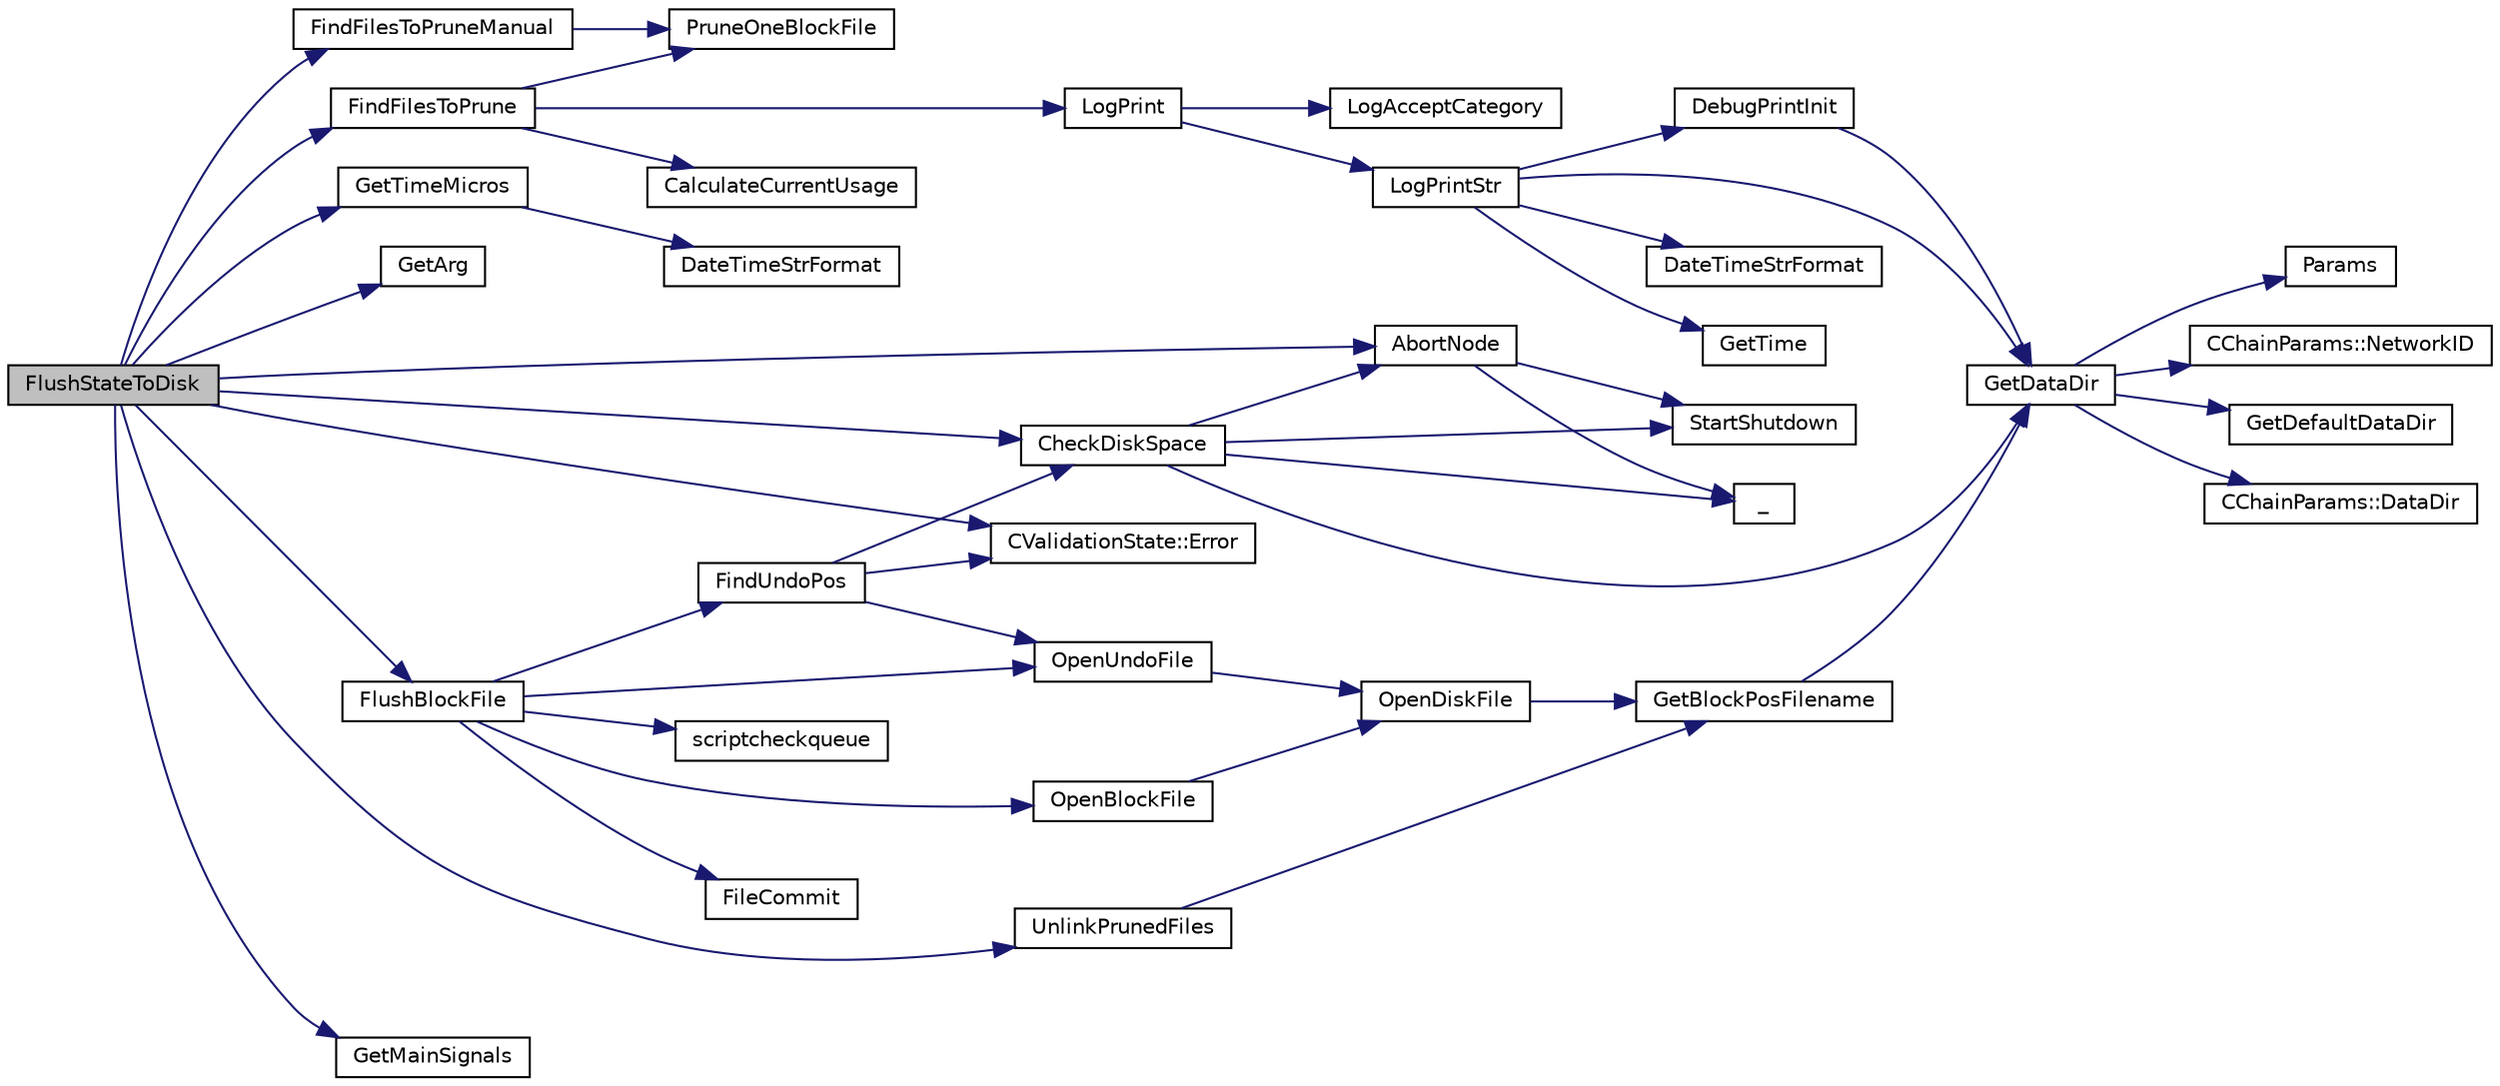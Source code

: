 digraph "FlushStateToDisk"
{
  edge [fontname="Helvetica",fontsize="10",labelfontname="Helvetica",labelfontsize="10"];
  node [fontname="Helvetica",fontsize="10",shape=record];
  rankdir="LR";
  Node3060 [label="FlushStateToDisk",height=0.2,width=0.4,color="black", fillcolor="grey75", style="filled", fontcolor="black"];
  Node3060 -> Node3061 [color="midnightblue",fontsize="10",style="solid",fontname="Helvetica"];
  Node3061 [label="FindFilesToPruneManual",height=0.2,width=0.4,color="black", fillcolor="white", style="filled",URL="$dd/d7d/validation_8cpp.html#a7b3cf36109d96522d4aabe9449e42a3a"];
  Node3061 -> Node3062 [color="midnightblue",fontsize="10",style="solid",fontname="Helvetica"];
  Node3062 [label="PruneOneBlockFile",height=0.2,width=0.4,color="black", fillcolor="white", style="filled",URL="$dd/d7d/validation_8cpp.html#abea7dd6e39fc3fe079801b73182264b8",tooltip="Mark one block file as pruned. "];
  Node3060 -> Node3063 [color="midnightblue",fontsize="10",style="solid",fontname="Helvetica"];
  Node3063 [label="FindFilesToPrune",height=0.2,width=0.4,color="black", fillcolor="white", style="filled",URL="$dd/d7d/validation_8cpp.html#a1cdff462f05b3641a87b34498673bdee",tooltip="Prune block and undo files (blk???.dat and undo???.dat) so that the disk space used is less than a us..."];
  Node3063 -> Node3064 [color="midnightblue",fontsize="10",style="solid",fontname="Helvetica"];
  Node3064 [label="CalculateCurrentUsage",height=0.2,width=0.4,color="black", fillcolor="white", style="filled",URL="$dd/d7d/validation_8cpp.html#a6db2e22b813cf3a59ae3672daac6b8d3",tooltip="BLOCK PRUNING CODE. "];
  Node3063 -> Node3062 [color="midnightblue",fontsize="10",style="solid",fontname="Helvetica"];
  Node3063 -> Node3065 [color="midnightblue",fontsize="10",style="solid",fontname="Helvetica"];
  Node3065 [label="LogPrint",height=0.2,width=0.4,color="black", fillcolor="white", style="filled",URL="$d8/d3c/util_8h.html#aab1f837a2366f424bdc996fdf6352171"];
  Node3065 -> Node3066 [color="midnightblue",fontsize="10",style="solid",fontname="Helvetica"];
  Node3066 [label="LogAcceptCategory",height=0.2,width=0.4,color="black", fillcolor="white", style="filled",URL="$d8/d3c/util_8h.html#a343d2a13efe00125f78d25dafb0a8d98"];
  Node3065 -> Node3067 [color="midnightblue",fontsize="10",style="solid",fontname="Helvetica"];
  Node3067 [label="LogPrintStr",height=0.2,width=0.4,color="black", fillcolor="white", style="filled",URL="$d8/d3c/util_8h.html#afd4c3002b2797c0560adddb6af3ca1da"];
  Node3067 -> Node3068 [color="midnightblue",fontsize="10",style="solid",fontname="Helvetica"];
  Node3068 [label="DebugPrintInit",height=0.2,width=0.4,color="black", fillcolor="white", style="filled",URL="$df/d2d/util_8cpp.html#a751ff5f21d880737811136b5e0bcea12"];
  Node3068 -> Node3069 [color="midnightblue",fontsize="10",style="solid",fontname="Helvetica"];
  Node3069 [label="GetDataDir",height=0.2,width=0.4,color="black", fillcolor="white", style="filled",URL="$df/d2d/util_8cpp.html#ab83866a054745d4b30a3948a1b44beba"];
  Node3069 -> Node3070 [color="midnightblue",fontsize="10",style="solid",fontname="Helvetica"];
  Node3070 [label="Params",height=0.2,width=0.4,color="black", fillcolor="white", style="filled",URL="$df/dbf/chainparams_8cpp.html#ace5c5b706d71a324a417dd2db394fd4a",tooltip="Return the currently selected parameters. "];
  Node3069 -> Node3071 [color="midnightblue",fontsize="10",style="solid",fontname="Helvetica"];
  Node3071 [label="CChainParams::NetworkID",height=0.2,width=0.4,color="black", fillcolor="white", style="filled",URL="$d1/d4f/class_c_chain_params.html#a90dc493ec0c0325c98c3ac06eb99862b"];
  Node3069 -> Node3072 [color="midnightblue",fontsize="10",style="solid",fontname="Helvetica"];
  Node3072 [label="GetDefaultDataDir",height=0.2,width=0.4,color="black", fillcolor="white", style="filled",URL="$df/d2d/util_8cpp.html#ab272995de020a3bcbf743be630e485c6"];
  Node3069 -> Node3073 [color="midnightblue",fontsize="10",style="solid",fontname="Helvetica"];
  Node3073 [label="CChainParams::DataDir",height=0.2,width=0.4,color="black", fillcolor="white", style="filled",URL="$d1/d4f/class_c_chain_params.html#a959488b5d8e6fe62857940b831d73a78"];
  Node3067 -> Node3069 [color="midnightblue",fontsize="10",style="solid",fontname="Helvetica"];
  Node3067 -> Node3074 [color="midnightblue",fontsize="10",style="solid",fontname="Helvetica"];
  Node3074 [label="DateTimeStrFormat",height=0.2,width=0.4,color="black", fillcolor="white", style="filled",URL="$df/d2d/util_8cpp.html#a749bc6776c8ec72d7c5e4dea56aee415"];
  Node3067 -> Node3075 [color="midnightblue",fontsize="10",style="solid",fontname="Helvetica"];
  Node3075 [label="GetTime",height=0.2,width=0.4,color="black", fillcolor="white", style="filled",URL="$df/d2d/util_8cpp.html#a46fac5fba8ba905b5f9acb364f5d8c6f"];
  Node3060 -> Node3076 [color="midnightblue",fontsize="10",style="solid",fontname="Helvetica"];
  Node3076 [label="GetTimeMicros",height=0.2,width=0.4,color="black", fillcolor="white", style="filled",URL="$d8/d3c/util_8h.html#a0c5a06b50cd805b1923552114494c029"];
  Node3076 -> Node3077 [color="midnightblue",fontsize="10",style="solid",fontname="Helvetica"];
  Node3077 [label="DateTimeStrFormat",height=0.2,width=0.4,color="black", fillcolor="white", style="filled",URL="$d8/d3c/util_8h.html#a749bc6776c8ec72d7c5e4dea56aee415"];
  Node3060 -> Node3078 [color="midnightblue",fontsize="10",style="solid",fontname="Helvetica"];
  Node3078 [label="GetArg",height=0.2,width=0.4,color="black", fillcolor="white", style="filled",URL="$df/d2d/util_8cpp.html#a24f685720bf40370e5bd2a192ad50cd8",tooltip="Return string argument or default value. "];
  Node3060 -> Node3079 [color="midnightblue",fontsize="10",style="solid",fontname="Helvetica"];
  Node3079 [label="CheckDiskSpace",height=0.2,width=0.4,color="black", fillcolor="white", style="filled",URL="$dd/d7d/validation_8cpp.html#a7d4a97e049394047743b48c0cd0f0791",tooltip="Check whether enough disk space is available for an incoming block. "];
  Node3079 -> Node3069 [color="midnightblue",fontsize="10",style="solid",fontname="Helvetica"];
  Node3079 -> Node3080 [color="midnightblue",fontsize="10",style="solid",fontname="Helvetica"];
  Node3080 [label="_",height=0.2,width=0.4,color="black", fillcolor="white", style="filled",URL="$d9/d6d/ui__interface_8h.html#aad133bb6103b53cebf03fd01e2f11ba1",tooltip="Translation function: Call Translate signal on UI interface, which returns a boost::optional result..."];
  Node3079 -> Node3081 [color="midnightblue",fontsize="10",style="solid",fontname="Helvetica"];
  Node3081 [label="StartShutdown",height=0.2,width=0.4,color="black", fillcolor="white", style="filled",URL="$d0/dc9/init_8cpp.html#ac7140c7327b1e6a8d46470b1cd0e8e1b"];
  Node3079 -> Node3082 [color="midnightblue",fontsize="10",style="solid",fontname="Helvetica"];
  Node3082 [label="AbortNode",height=0.2,width=0.4,color="black", fillcolor="white", style="filled",URL="$df/d0a/main_8cpp.html#a183c4f45aed59599d1875a80d0cf58ca",tooltip="Abort with a message. "];
  Node3082 -> Node3080 [color="midnightblue",fontsize="10",style="solid",fontname="Helvetica"];
  Node3082 -> Node3081 [color="midnightblue",fontsize="10",style="solid",fontname="Helvetica"];
  Node3060 -> Node3083 [color="midnightblue",fontsize="10",style="solid",fontname="Helvetica"];
  Node3083 [label="CValidationState::Error",height=0.2,width=0.4,color="black", fillcolor="white", style="filled",URL="$d5/df6/class_c_validation_state.html#abf67ad56f62df5679d47c289684c554c"];
  Node3060 -> Node3084 [color="midnightblue",fontsize="10",style="solid",fontname="Helvetica"];
  Node3084 [label="FlushBlockFile",height=0.2,width=0.4,color="black", fillcolor="white", style="filled",URL="$dd/d7d/validation_8cpp.html#a60aaca97e87f41ccf0f794d1ff252bff"];
  Node3084 -> Node3085 [color="midnightblue",fontsize="10",style="solid",fontname="Helvetica"];
  Node3085 [label="OpenBlockFile",height=0.2,width=0.4,color="black", fillcolor="white", style="filled",URL="$dd/d7d/validation_8cpp.html#a0d81388930a4ccb6a69b9abdd1ef5097",tooltip="Open a block file (blk?????.dat) "];
  Node3085 -> Node3086 [color="midnightblue",fontsize="10",style="solid",fontname="Helvetica"];
  Node3086 [label="OpenDiskFile",height=0.2,width=0.4,color="black", fillcolor="white", style="filled",URL="$dd/d7d/validation_8cpp.html#ab2be209b59654115aac034cea8ca1b17"];
  Node3086 -> Node3087 [color="midnightblue",fontsize="10",style="solid",fontname="Helvetica"];
  Node3087 [label="GetBlockPosFilename",height=0.2,width=0.4,color="black", fillcolor="white", style="filled",URL="$dd/d7d/validation_8cpp.html#a14ff9fb82bd3b6a8d7887f68873cdc4d",tooltip="Translation to a filesystem path. "];
  Node3087 -> Node3069 [color="midnightblue",fontsize="10",style="solid",fontname="Helvetica"];
  Node3084 -> Node3088 [color="midnightblue",fontsize="10",style="solid",fontname="Helvetica"];
  Node3088 [label="FileCommit",height=0.2,width=0.4,color="black", fillcolor="white", style="filled",URL="$df/d2d/util_8cpp.html#a7572b77c2a5191de8d40d4050322ab84"];
  Node3084 -> Node3089 [color="midnightblue",fontsize="10",style="solid",fontname="Helvetica"];
  Node3089 [label="OpenUndoFile",height=0.2,width=0.4,color="black", fillcolor="white", style="filled",URL="$dd/d7d/validation_8cpp.html#a401788a8de274cbb17f2dc81ec0b9f6d",tooltip="Open an undo file (rev?????.dat) "];
  Node3089 -> Node3086 [color="midnightblue",fontsize="10",style="solid",fontname="Helvetica"];
  Node3084 -> Node3090 [color="midnightblue",fontsize="10",style="solid",fontname="Helvetica"];
  Node3090 [label="FindUndoPos",height=0.2,width=0.4,color="black", fillcolor="white", style="filled",URL="$dd/d7d/validation_8cpp.html#ab1c7792582deab20a888c67e4fcd8754"];
  Node3090 -> Node3079 [color="midnightblue",fontsize="10",style="solid",fontname="Helvetica"];
  Node3090 -> Node3089 [color="midnightblue",fontsize="10",style="solid",fontname="Helvetica"];
  Node3090 -> Node3083 [color="midnightblue",fontsize="10",style="solid",fontname="Helvetica"];
  Node3084 -> Node3091 [color="midnightblue",fontsize="10",style="solid",fontname="Helvetica"];
  Node3091 [label="scriptcheckqueue",height=0.2,width=0.4,color="black", fillcolor="white", style="filled",URL="$dd/d7d/validation_8cpp.html#ac47eb46cbbda9face9391b58edd4bd8b"];
  Node3060 -> Node3082 [color="midnightblue",fontsize="10",style="solid",fontname="Helvetica"];
  Node3060 -> Node3092 [color="midnightblue",fontsize="10",style="solid",fontname="Helvetica"];
  Node3092 [label="UnlinkPrunedFiles",height=0.2,width=0.4,color="black", fillcolor="white", style="filled",URL="$dd/d7d/validation_8cpp.html#aeec5391c3d81044fb887645b81803b4b",tooltip="Actually unlink the specified files. "];
  Node3092 -> Node3087 [color="midnightblue",fontsize="10",style="solid",fontname="Helvetica"];
  Node3060 -> Node3093 [color="midnightblue",fontsize="10",style="solid",fontname="Helvetica"];
  Node3093 [label="GetMainSignals",height=0.2,width=0.4,color="black", fillcolor="white", style="filled",URL="$d1/dd6/validationinterface_8cpp.html#a0aaad62c8654cb1868295e0682b05866"];
}
